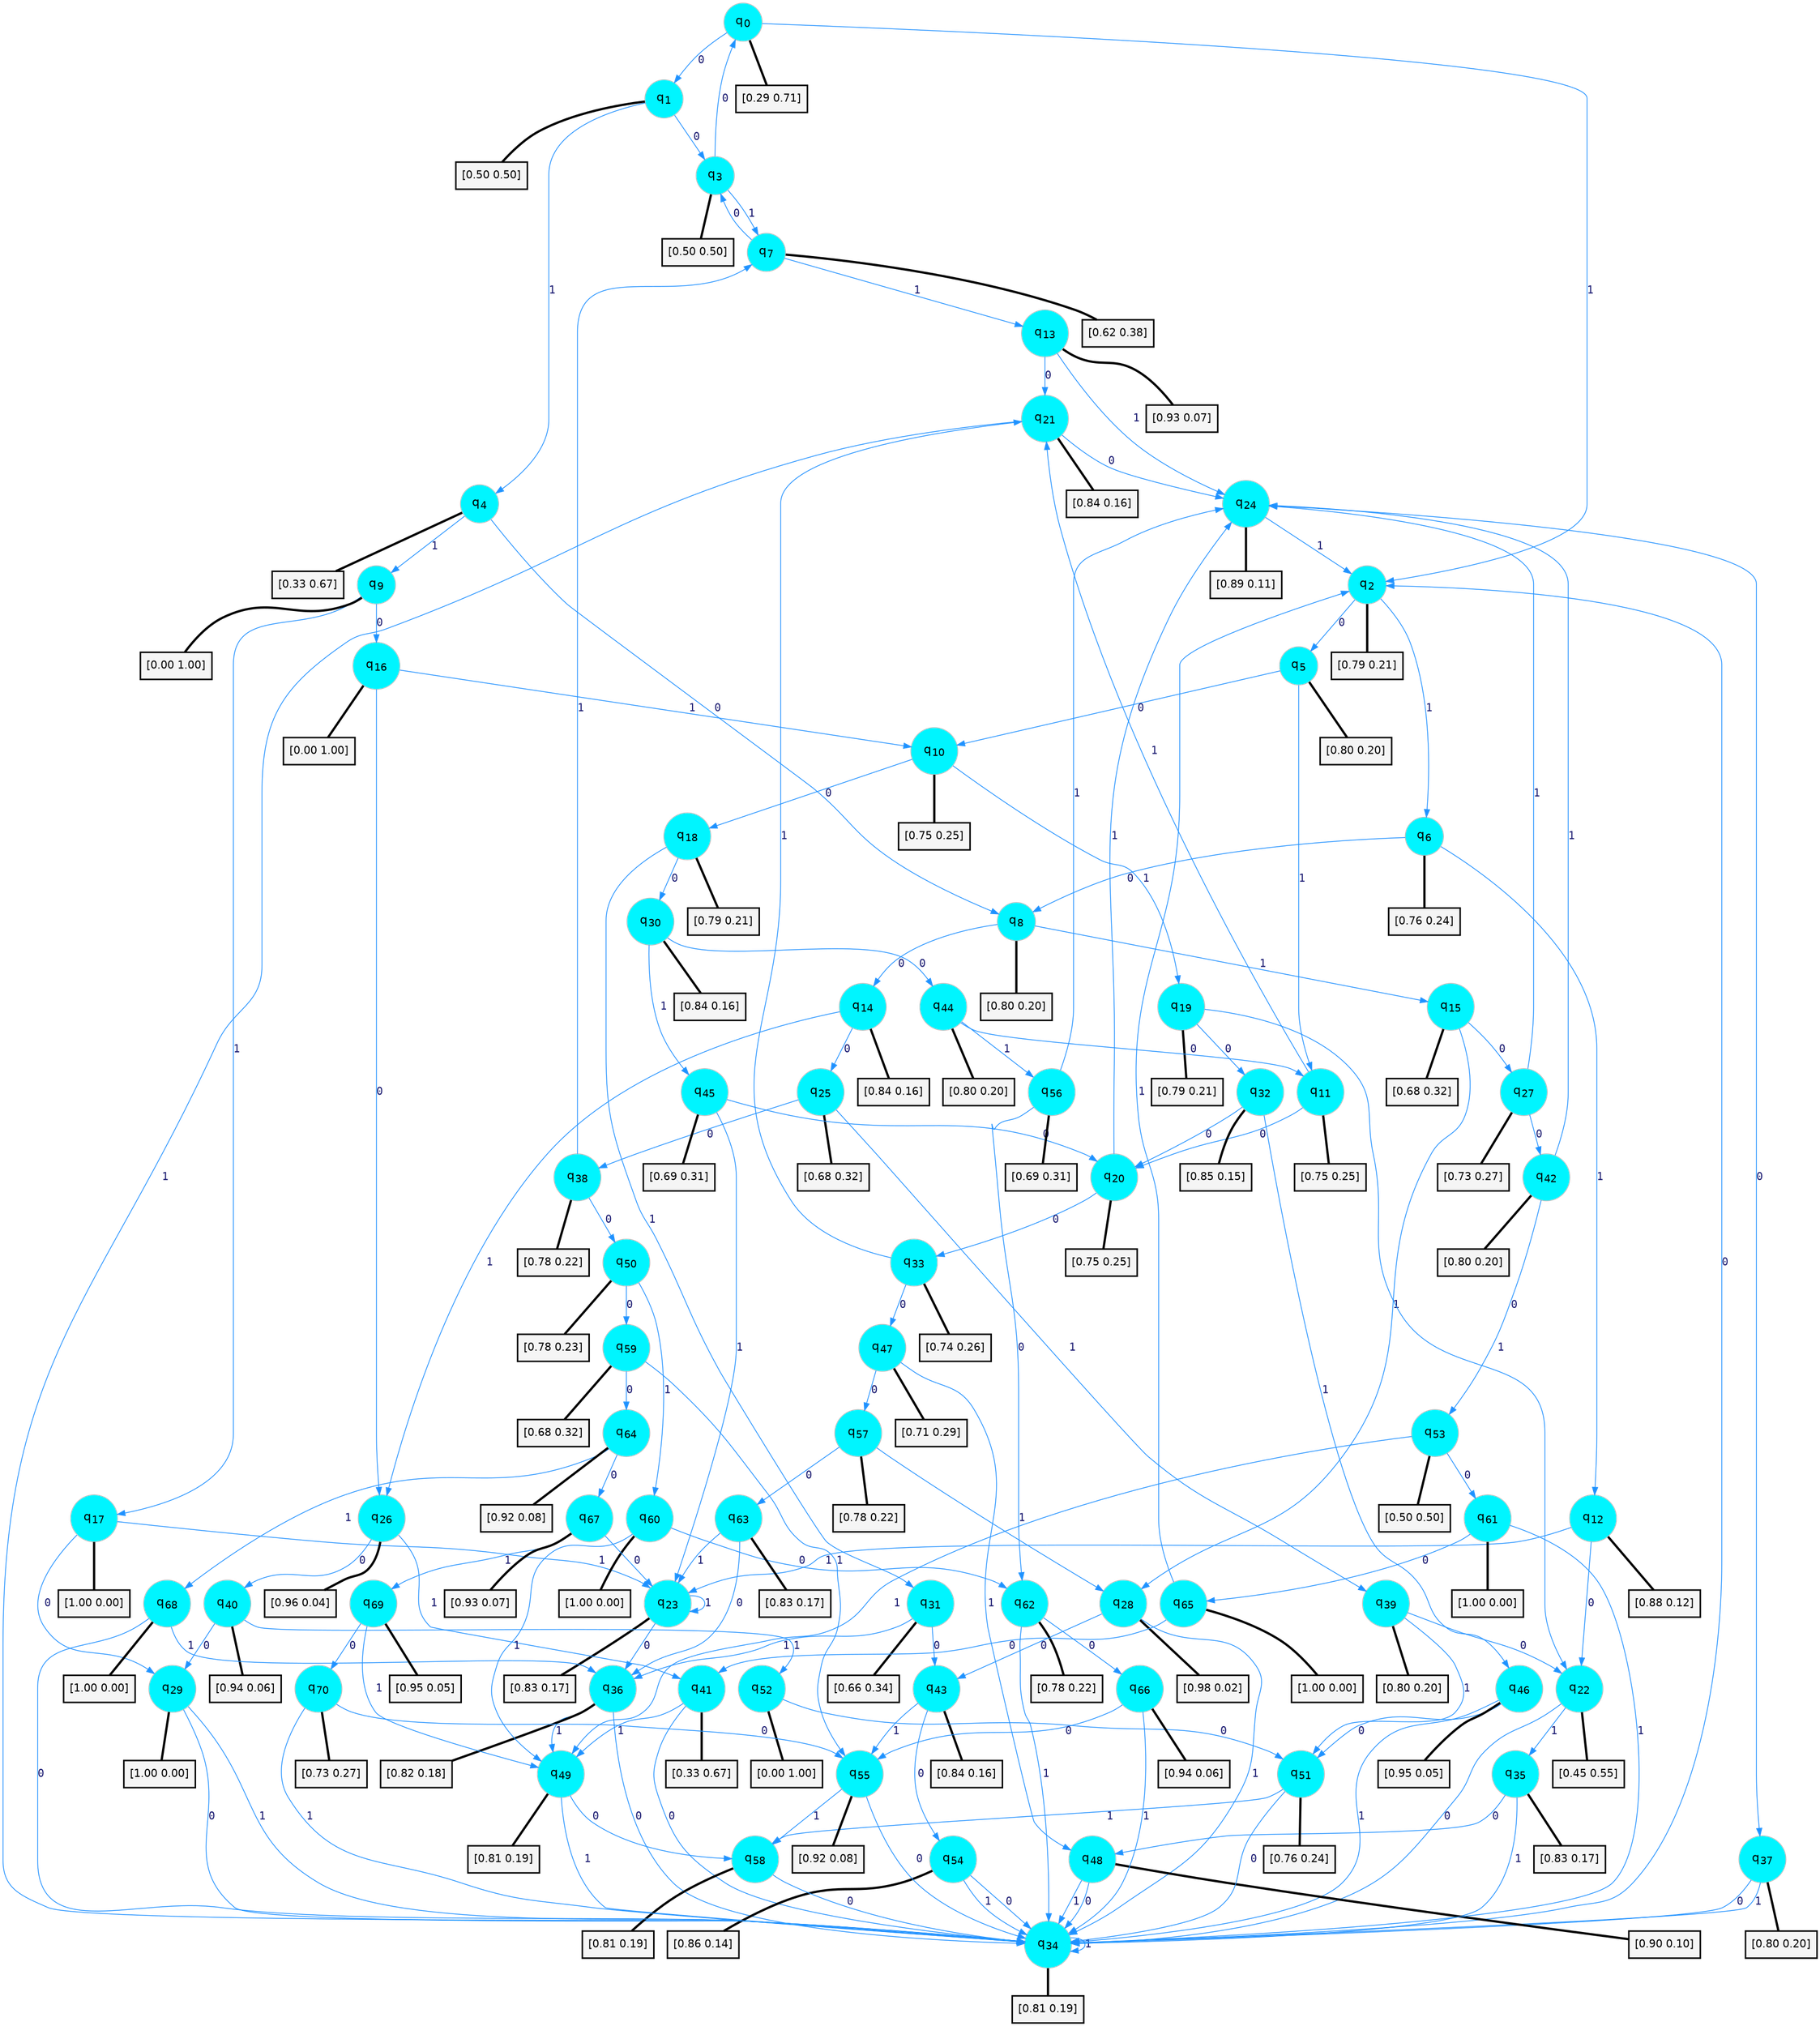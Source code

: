 digraph G {
graph [
bgcolor=transparent, dpi=300, rankdir=TD, size="40,25"];
node [
color=gray, fillcolor=turquoise1, fontcolor=black, fontname=Helvetica, fontsize=16, fontweight=bold, shape=circle, style=filled];
edge [
arrowsize=1, color=dodgerblue1, fontcolor=midnightblue, fontname=courier, fontweight=bold, penwidth=1, style=solid, weight=20];
0[label=<q<SUB>0</SUB>>];
1[label=<q<SUB>1</SUB>>];
2[label=<q<SUB>2</SUB>>];
3[label=<q<SUB>3</SUB>>];
4[label=<q<SUB>4</SUB>>];
5[label=<q<SUB>5</SUB>>];
6[label=<q<SUB>6</SUB>>];
7[label=<q<SUB>7</SUB>>];
8[label=<q<SUB>8</SUB>>];
9[label=<q<SUB>9</SUB>>];
10[label=<q<SUB>10</SUB>>];
11[label=<q<SUB>11</SUB>>];
12[label=<q<SUB>12</SUB>>];
13[label=<q<SUB>13</SUB>>];
14[label=<q<SUB>14</SUB>>];
15[label=<q<SUB>15</SUB>>];
16[label=<q<SUB>16</SUB>>];
17[label=<q<SUB>17</SUB>>];
18[label=<q<SUB>18</SUB>>];
19[label=<q<SUB>19</SUB>>];
20[label=<q<SUB>20</SUB>>];
21[label=<q<SUB>21</SUB>>];
22[label=<q<SUB>22</SUB>>];
23[label=<q<SUB>23</SUB>>];
24[label=<q<SUB>24</SUB>>];
25[label=<q<SUB>25</SUB>>];
26[label=<q<SUB>26</SUB>>];
27[label=<q<SUB>27</SUB>>];
28[label=<q<SUB>28</SUB>>];
29[label=<q<SUB>29</SUB>>];
30[label=<q<SUB>30</SUB>>];
31[label=<q<SUB>31</SUB>>];
32[label=<q<SUB>32</SUB>>];
33[label=<q<SUB>33</SUB>>];
34[label=<q<SUB>34</SUB>>];
35[label=<q<SUB>35</SUB>>];
36[label=<q<SUB>36</SUB>>];
37[label=<q<SUB>37</SUB>>];
38[label=<q<SUB>38</SUB>>];
39[label=<q<SUB>39</SUB>>];
40[label=<q<SUB>40</SUB>>];
41[label=<q<SUB>41</SUB>>];
42[label=<q<SUB>42</SUB>>];
43[label=<q<SUB>43</SUB>>];
44[label=<q<SUB>44</SUB>>];
45[label=<q<SUB>45</SUB>>];
46[label=<q<SUB>46</SUB>>];
47[label=<q<SUB>47</SUB>>];
48[label=<q<SUB>48</SUB>>];
49[label=<q<SUB>49</SUB>>];
50[label=<q<SUB>50</SUB>>];
51[label=<q<SUB>51</SUB>>];
52[label=<q<SUB>52</SUB>>];
53[label=<q<SUB>53</SUB>>];
54[label=<q<SUB>54</SUB>>];
55[label=<q<SUB>55</SUB>>];
56[label=<q<SUB>56</SUB>>];
57[label=<q<SUB>57</SUB>>];
58[label=<q<SUB>58</SUB>>];
59[label=<q<SUB>59</SUB>>];
60[label=<q<SUB>60</SUB>>];
61[label=<q<SUB>61</SUB>>];
62[label=<q<SUB>62</SUB>>];
63[label=<q<SUB>63</SUB>>];
64[label=<q<SUB>64</SUB>>];
65[label=<q<SUB>65</SUB>>];
66[label=<q<SUB>66</SUB>>];
67[label=<q<SUB>67</SUB>>];
68[label=<q<SUB>68</SUB>>];
69[label=<q<SUB>69</SUB>>];
70[label=<q<SUB>70</SUB>>];
71[label="[0.29 0.71]", shape=box,fontcolor=black, fontname=Helvetica, fontsize=14, penwidth=2, fillcolor=whitesmoke,color=black];
72[label="[0.50 0.50]", shape=box,fontcolor=black, fontname=Helvetica, fontsize=14, penwidth=2, fillcolor=whitesmoke,color=black];
73[label="[0.79 0.21]", shape=box,fontcolor=black, fontname=Helvetica, fontsize=14, penwidth=2, fillcolor=whitesmoke,color=black];
74[label="[0.50 0.50]", shape=box,fontcolor=black, fontname=Helvetica, fontsize=14, penwidth=2, fillcolor=whitesmoke,color=black];
75[label="[0.33 0.67]", shape=box,fontcolor=black, fontname=Helvetica, fontsize=14, penwidth=2, fillcolor=whitesmoke,color=black];
76[label="[0.80 0.20]", shape=box,fontcolor=black, fontname=Helvetica, fontsize=14, penwidth=2, fillcolor=whitesmoke,color=black];
77[label="[0.76 0.24]", shape=box,fontcolor=black, fontname=Helvetica, fontsize=14, penwidth=2, fillcolor=whitesmoke,color=black];
78[label="[0.62 0.38]", shape=box,fontcolor=black, fontname=Helvetica, fontsize=14, penwidth=2, fillcolor=whitesmoke,color=black];
79[label="[0.80 0.20]", shape=box,fontcolor=black, fontname=Helvetica, fontsize=14, penwidth=2, fillcolor=whitesmoke,color=black];
80[label="[0.00 1.00]", shape=box,fontcolor=black, fontname=Helvetica, fontsize=14, penwidth=2, fillcolor=whitesmoke,color=black];
81[label="[0.75 0.25]", shape=box,fontcolor=black, fontname=Helvetica, fontsize=14, penwidth=2, fillcolor=whitesmoke,color=black];
82[label="[0.75 0.25]", shape=box,fontcolor=black, fontname=Helvetica, fontsize=14, penwidth=2, fillcolor=whitesmoke,color=black];
83[label="[0.88 0.12]", shape=box,fontcolor=black, fontname=Helvetica, fontsize=14, penwidth=2, fillcolor=whitesmoke,color=black];
84[label="[0.93 0.07]", shape=box,fontcolor=black, fontname=Helvetica, fontsize=14, penwidth=2, fillcolor=whitesmoke,color=black];
85[label="[0.84 0.16]", shape=box,fontcolor=black, fontname=Helvetica, fontsize=14, penwidth=2, fillcolor=whitesmoke,color=black];
86[label="[0.68 0.32]", shape=box,fontcolor=black, fontname=Helvetica, fontsize=14, penwidth=2, fillcolor=whitesmoke,color=black];
87[label="[0.00 1.00]", shape=box,fontcolor=black, fontname=Helvetica, fontsize=14, penwidth=2, fillcolor=whitesmoke,color=black];
88[label="[1.00 0.00]", shape=box,fontcolor=black, fontname=Helvetica, fontsize=14, penwidth=2, fillcolor=whitesmoke,color=black];
89[label="[0.79 0.21]", shape=box,fontcolor=black, fontname=Helvetica, fontsize=14, penwidth=2, fillcolor=whitesmoke,color=black];
90[label="[0.79 0.21]", shape=box,fontcolor=black, fontname=Helvetica, fontsize=14, penwidth=2, fillcolor=whitesmoke,color=black];
91[label="[0.75 0.25]", shape=box,fontcolor=black, fontname=Helvetica, fontsize=14, penwidth=2, fillcolor=whitesmoke,color=black];
92[label="[0.84 0.16]", shape=box,fontcolor=black, fontname=Helvetica, fontsize=14, penwidth=2, fillcolor=whitesmoke,color=black];
93[label="[0.45 0.55]", shape=box,fontcolor=black, fontname=Helvetica, fontsize=14, penwidth=2, fillcolor=whitesmoke,color=black];
94[label="[0.83 0.17]", shape=box,fontcolor=black, fontname=Helvetica, fontsize=14, penwidth=2, fillcolor=whitesmoke,color=black];
95[label="[0.89 0.11]", shape=box,fontcolor=black, fontname=Helvetica, fontsize=14, penwidth=2, fillcolor=whitesmoke,color=black];
96[label="[0.68 0.32]", shape=box,fontcolor=black, fontname=Helvetica, fontsize=14, penwidth=2, fillcolor=whitesmoke,color=black];
97[label="[0.96 0.04]", shape=box,fontcolor=black, fontname=Helvetica, fontsize=14, penwidth=2, fillcolor=whitesmoke,color=black];
98[label="[0.73 0.27]", shape=box,fontcolor=black, fontname=Helvetica, fontsize=14, penwidth=2, fillcolor=whitesmoke,color=black];
99[label="[0.98 0.02]", shape=box,fontcolor=black, fontname=Helvetica, fontsize=14, penwidth=2, fillcolor=whitesmoke,color=black];
100[label="[1.00 0.00]", shape=box,fontcolor=black, fontname=Helvetica, fontsize=14, penwidth=2, fillcolor=whitesmoke,color=black];
101[label="[0.84 0.16]", shape=box,fontcolor=black, fontname=Helvetica, fontsize=14, penwidth=2, fillcolor=whitesmoke,color=black];
102[label="[0.66 0.34]", shape=box,fontcolor=black, fontname=Helvetica, fontsize=14, penwidth=2, fillcolor=whitesmoke,color=black];
103[label="[0.85 0.15]", shape=box,fontcolor=black, fontname=Helvetica, fontsize=14, penwidth=2, fillcolor=whitesmoke,color=black];
104[label="[0.74 0.26]", shape=box,fontcolor=black, fontname=Helvetica, fontsize=14, penwidth=2, fillcolor=whitesmoke,color=black];
105[label="[0.81 0.19]", shape=box,fontcolor=black, fontname=Helvetica, fontsize=14, penwidth=2, fillcolor=whitesmoke,color=black];
106[label="[0.83 0.17]", shape=box,fontcolor=black, fontname=Helvetica, fontsize=14, penwidth=2, fillcolor=whitesmoke,color=black];
107[label="[0.82 0.18]", shape=box,fontcolor=black, fontname=Helvetica, fontsize=14, penwidth=2, fillcolor=whitesmoke,color=black];
108[label="[0.80 0.20]", shape=box,fontcolor=black, fontname=Helvetica, fontsize=14, penwidth=2, fillcolor=whitesmoke,color=black];
109[label="[0.78 0.22]", shape=box,fontcolor=black, fontname=Helvetica, fontsize=14, penwidth=2, fillcolor=whitesmoke,color=black];
110[label="[0.80 0.20]", shape=box,fontcolor=black, fontname=Helvetica, fontsize=14, penwidth=2, fillcolor=whitesmoke,color=black];
111[label="[0.94 0.06]", shape=box,fontcolor=black, fontname=Helvetica, fontsize=14, penwidth=2, fillcolor=whitesmoke,color=black];
112[label="[0.33 0.67]", shape=box,fontcolor=black, fontname=Helvetica, fontsize=14, penwidth=2, fillcolor=whitesmoke,color=black];
113[label="[0.80 0.20]", shape=box,fontcolor=black, fontname=Helvetica, fontsize=14, penwidth=2, fillcolor=whitesmoke,color=black];
114[label="[0.84 0.16]", shape=box,fontcolor=black, fontname=Helvetica, fontsize=14, penwidth=2, fillcolor=whitesmoke,color=black];
115[label="[0.80 0.20]", shape=box,fontcolor=black, fontname=Helvetica, fontsize=14, penwidth=2, fillcolor=whitesmoke,color=black];
116[label="[0.69 0.31]", shape=box,fontcolor=black, fontname=Helvetica, fontsize=14, penwidth=2, fillcolor=whitesmoke,color=black];
117[label="[0.95 0.05]", shape=box,fontcolor=black, fontname=Helvetica, fontsize=14, penwidth=2, fillcolor=whitesmoke,color=black];
118[label="[0.71 0.29]", shape=box,fontcolor=black, fontname=Helvetica, fontsize=14, penwidth=2, fillcolor=whitesmoke,color=black];
119[label="[0.90 0.10]", shape=box,fontcolor=black, fontname=Helvetica, fontsize=14, penwidth=2, fillcolor=whitesmoke,color=black];
120[label="[0.81 0.19]", shape=box,fontcolor=black, fontname=Helvetica, fontsize=14, penwidth=2, fillcolor=whitesmoke,color=black];
121[label="[0.78 0.23]", shape=box,fontcolor=black, fontname=Helvetica, fontsize=14, penwidth=2, fillcolor=whitesmoke,color=black];
122[label="[0.76 0.24]", shape=box,fontcolor=black, fontname=Helvetica, fontsize=14, penwidth=2, fillcolor=whitesmoke,color=black];
123[label="[0.00 1.00]", shape=box,fontcolor=black, fontname=Helvetica, fontsize=14, penwidth=2, fillcolor=whitesmoke,color=black];
124[label="[0.50 0.50]", shape=box,fontcolor=black, fontname=Helvetica, fontsize=14, penwidth=2, fillcolor=whitesmoke,color=black];
125[label="[0.86 0.14]", shape=box,fontcolor=black, fontname=Helvetica, fontsize=14, penwidth=2, fillcolor=whitesmoke,color=black];
126[label="[0.92 0.08]", shape=box,fontcolor=black, fontname=Helvetica, fontsize=14, penwidth=2, fillcolor=whitesmoke,color=black];
127[label="[0.69 0.31]", shape=box,fontcolor=black, fontname=Helvetica, fontsize=14, penwidth=2, fillcolor=whitesmoke,color=black];
128[label="[0.78 0.22]", shape=box,fontcolor=black, fontname=Helvetica, fontsize=14, penwidth=2, fillcolor=whitesmoke,color=black];
129[label="[0.81 0.19]", shape=box,fontcolor=black, fontname=Helvetica, fontsize=14, penwidth=2, fillcolor=whitesmoke,color=black];
130[label="[0.68 0.32]", shape=box,fontcolor=black, fontname=Helvetica, fontsize=14, penwidth=2, fillcolor=whitesmoke,color=black];
131[label="[1.00 0.00]", shape=box,fontcolor=black, fontname=Helvetica, fontsize=14, penwidth=2, fillcolor=whitesmoke,color=black];
132[label="[1.00 0.00]", shape=box,fontcolor=black, fontname=Helvetica, fontsize=14, penwidth=2, fillcolor=whitesmoke,color=black];
133[label="[0.78 0.22]", shape=box,fontcolor=black, fontname=Helvetica, fontsize=14, penwidth=2, fillcolor=whitesmoke,color=black];
134[label="[0.83 0.17]", shape=box,fontcolor=black, fontname=Helvetica, fontsize=14, penwidth=2, fillcolor=whitesmoke,color=black];
135[label="[0.92 0.08]", shape=box,fontcolor=black, fontname=Helvetica, fontsize=14, penwidth=2, fillcolor=whitesmoke,color=black];
136[label="[1.00 0.00]", shape=box,fontcolor=black, fontname=Helvetica, fontsize=14, penwidth=2, fillcolor=whitesmoke,color=black];
137[label="[0.94 0.06]", shape=box,fontcolor=black, fontname=Helvetica, fontsize=14, penwidth=2, fillcolor=whitesmoke,color=black];
138[label="[0.93 0.07]", shape=box,fontcolor=black, fontname=Helvetica, fontsize=14, penwidth=2, fillcolor=whitesmoke,color=black];
139[label="[1.00 0.00]", shape=box,fontcolor=black, fontname=Helvetica, fontsize=14, penwidth=2, fillcolor=whitesmoke,color=black];
140[label="[0.95 0.05]", shape=box,fontcolor=black, fontname=Helvetica, fontsize=14, penwidth=2, fillcolor=whitesmoke,color=black];
141[label="[0.73 0.27]", shape=box,fontcolor=black, fontname=Helvetica, fontsize=14, penwidth=2, fillcolor=whitesmoke,color=black];
0->1 [label=0];
0->2 [label=1];
0->71 [arrowhead=none, penwidth=3,color=black];
1->3 [label=0];
1->4 [label=1];
1->72 [arrowhead=none, penwidth=3,color=black];
2->5 [label=0];
2->6 [label=1];
2->73 [arrowhead=none, penwidth=3,color=black];
3->0 [label=0];
3->7 [label=1];
3->74 [arrowhead=none, penwidth=3,color=black];
4->8 [label=0];
4->9 [label=1];
4->75 [arrowhead=none, penwidth=3,color=black];
5->10 [label=0];
5->11 [label=1];
5->76 [arrowhead=none, penwidth=3,color=black];
6->8 [label=0];
6->12 [label=1];
6->77 [arrowhead=none, penwidth=3,color=black];
7->3 [label=0];
7->13 [label=1];
7->78 [arrowhead=none, penwidth=3,color=black];
8->14 [label=0];
8->15 [label=1];
8->79 [arrowhead=none, penwidth=3,color=black];
9->16 [label=0];
9->17 [label=1];
9->80 [arrowhead=none, penwidth=3,color=black];
10->18 [label=0];
10->19 [label=1];
10->81 [arrowhead=none, penwidth=3,color=black];
11->20 [label=0];
11->21 [label=1];
11->82 [arrowhead=none, penwidth=3,color=black];
12->22 [label=0];
12->23 [label=1];
12->83 [arrowhead=none, penwidth=3,color=black];
13->21 [label=0];
13->24 [label=1];
13->84 [arrowhead=none, penwidth=3,color=black];
14->25 [label=0];
14->26 [label=1];
14->85 [arrowhead=none, penwidth=3,color=black];
15->27 [label=0];
15->28 [label=1];
15->86 [arrowhead=none, penwidth=3,color=black];
16->26 [label=0];
16->10 [label=1];
16->87 [arrowhead=none, penwidth=3,color=black];
17->29 [label=0];
17->23 [label=1];
17->88 [arrowhead=none, penwidth=3,color=black];
18->30 [label=0];
18->31 [label=1];
18->89 [arrowhead=none, penwidth=3,color=black];
19->32 [label=0];
19->22 [label=1];
19->90 [arrowhead=none, penwidth=3,color=black];
20->33 [label=0];
20->24 [label=1];
20->91 [arrowhead=none, penwidth=3,color=black];
21->24 [label=0];
21->34 [label=1];
21->92 [arrowhead=none, penwidth=3,color=black];
22->34 [label=0];
22->35 [label=1];
22->93 [arrowhead=none, penwidth=3,color=black];
23->36 [label=0];
23->23 [label=1];
23->94 [arrowhead=none, penwidth=3,color=black];
24->37 [label=0];
24->2 [label=1];
24->95 [arrowhead=none, penwidth=3,color=black];
25->38 [label=0];
25->39 [label=1];
25->96 [arrowhead=none, penwidth=3,color=black];
26->40 [label=0];
26->41 [label=1];
26->97 [arrowhead=none, penwidth=3,color=black];
27->42 [label=0];
27->24 [label=1];
27->98 [arrowhead=none, penwidth=3,color=black];
28->43 [label=0];
28->34 [label=1];
28->99 [arrowhead=none, penwidth=3,color=black];
29->34 [label=0];
29->34 [label=1];
29->100 [arrowhead=none, penwidth=3,color=black];
30->44 [label=0];
30->45 [label=1];
30->101 [arrowhead=none, penwidth=3,color=black];
31->43 [label=0];
31->36 [label=1];
31->102 [arrowhead=none, penwidth=3,color=black];
32->20 [label=0];
32->46 [label=1];
32->103 [arrowhead=none, penwidth=3,color=black];
33->47 [label=0];
33->21 [label=1];
33->104 [arrowhead=none, penwidth=3,color=black];
34->2 [label=0];
34->34 [label=1];
34->105 [arrowhead=none, penwidth=3,color=black];
35->48 [label=0];
35->34 [label=1];
35->106 [arrowhead=none, penwidth=3,color=black];
36->34 [label=0];
36->49 [label=1];
36->107 [arrowhead=none, penwidth=3,color=black];
37->34 [label=0];
37->34 [label=1];
37->108 [arrowhead=none, penwidth=3,color=black];
38->50 [label=0];
38->7 [label=1];
38->109 [arrowhead=none, penwidth=3,color=black];
39->22 [label=0];
39->51 [label=1];
39->110 [arrowhead=none, penwidth=3,color=black];
40->29 [label=0];
40->52 [label=1];
40->111 [arrowhead=none, penwidth=3,color=black];
41->34 [label=0];
41->49 [label=1];
41->112 [arrowhead=none, penwidth=3,color=black];
42->53 [label=0];
42->24 [label=1];
42->113 [arrowhead=none, penwidth=3,color=black];
43->54 [label=0];
43->55 [label=1];
43->114 [arrowhead=none, penwidth=3,color=black];
44->11 [label=0];
44->56 [label=1];
44->115 [arrowhead=none, penwidth=3,color=black];
45->20 [label=0];
45->23 [label=1];
45->116 [arrowhead=none, penwidth=3,color=black];
46->51 [label=0];
46->34 [label=1];
46->117 [arrowhead=none, penwidth=3,color=black];
47->57 [label=0];
47->48 [label=1];
47->118 [arrowhead=none, penwidth=3,color=black];
48->34 [label=0];
48->34 [label=1];
48->119 [arrowhead=none, penwidth=3,color=black];
49->58 [label=0];
49->34 [label=1];
49->120 [arrowhead=none, penwidth=3,color=black];
50->59 [label=0];
50->60 [label=1];
50->121 [arrowhead=none, penwidth=3,color=black];
51->34 [label=0];
51->58 [label=1];
51->122 [arrowhead=none, penwidth=3,color=black];
52->51 [label=0];
52->123 [arrowhead=none, penwidth=3,color=black];
53->61 [label=0];
53->49 [label=1];
53->124 [arrowhead=none, penwidth=3,color=black];
54->34 [label=0];
54->34 [label=1];
54->125 [arrowhead=none, penwidth=3,color=black];
55->34 [label=0];
55->58 [label=1];
55->126 [arrowhead=none, penwidth=3,color=black];
56->62 [label=0];
56->24 [label=1];
56->127 [arrowhead=none, penwidth=3,color=black];
57->63 [label=0];
57->28 [label=1];
57->128 [arrowhead=none, penwidth=3,color=black];
58->34 [label=0];
58->129 [arrowhead=none, penwidth=3,color=black];
59->64 [label=0];
59->55 [label=1];
59->130 [arrowhead=none, penwidth=3,color=black];
60->62 [label=0];
60->49 [label=1];
60->131 [arrowhead=none, penwidth=3,color=black];
61->65 [label=0];
61->34 [label=1];
61->132 [arrowhead=none, penwidth=3,color=black];
62->66 [label=0];
62->34 [label=1];
62->133 [arrowhead=none, penwidth=3,color=black];
63->36 [label=0];
63->23 [label=1];
63->134 [arrowhead=none, penwidth=3,color=black];
64->67 [label=0];
64->68 [label=1];
64->135 [arrowhead=none, penwidth=3,color=black];
65->41 [label=0];
65->2 [label=1];
65->136 [arrowhead=none, penwidth=3,color=black];
66->55 [label=0];
66->34 [label=1];
66->137 [arrowhead=none, penwidth=3,color=black];
67->23 [label=0];
67->69 [label=1];
67->138 [arrowhead=none, penwidth=3,color=black];
68->34 [label=0];
68->36 [label=1];
68->139 [arrowhead=none, penwidth=3,color=black];
69->70 [label=0];
69->49 [label=1];
69->140 [arrowhead=none, penwidth=3,color=black];
70->55 [label=0];
70->34 [label=1];
70->141 [arrowhead=none, penwidth=3,color=black];
}
